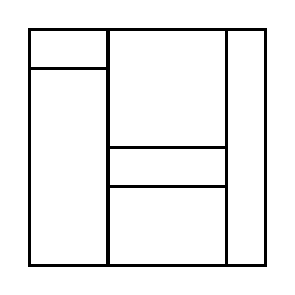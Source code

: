 \begin{tikzpicture}[very thick, scale=.5]
    \draw (0,5) rectangle (2,6);
    \draw (0,0) rectangle (2,5);
    \draw (2,3) rectangle (5,6);
    \draw (2,2) rectangle (5,3);
    \draw (2,0) rectangle (5,2);
    \draw (5,0) rectangle (6,6);
\end{tikzpicture}
